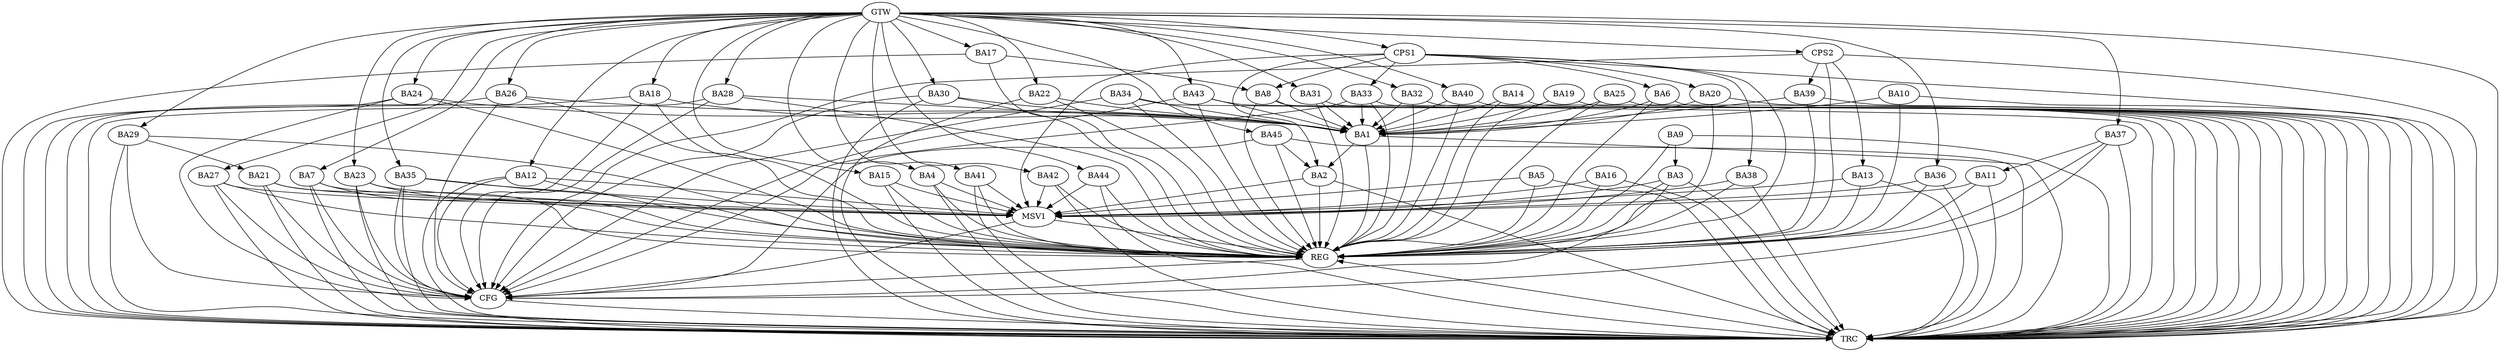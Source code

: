 strict digraph G {
  BA1 [ label="BA1" ];
  BA2 [ label="BA2" ];
  BA3 [ label="BA3" ];
  BA4 [ label="BA4" ];
  BA5 [ label="BA5" ];
  BA6 [ label="BA6" ];
  BA7 [ label="BA7" ];
  BA8 [ label="BA8" ];
  BA9 [ label="BA9" ];
  BA10 [ label="BA10" ];
  BA11 [ label="BA11" ];
  BA12 [ label="BA12" ];
  BA13 [ label="BA13" ];
  BA14 [ label="BA14" ];
  BA15 [ label="BA15" ];
  BA16 [ label="BA16" ];
  BA17 [ label="BA17" ];
  BA18 [ label="BA18" ];
  BA19 [ label="BA19" ];
  BA20 [ label="BA20" ];
  BA21 [ label="BA21" ];
  BA22 [ label="BA22" ];
  BA23 [ label="BA23" ];
  BA24 [ label="BA24" ];
  BA25 [ label="BA25" ];
  BA26 [ label="BA26" ];
  BA27 [ label="BA27" ];
  BA28 [ label="BA28" ];
  BA29 [ label="BA29" ];
  BA30 [ label="BA30" ];
  BA31 [ label="BA31" ];
  BA32 [ label="BA32" ];
  BA33 [ label="BA33" ];
  BA34 [ label="BA34" ];
  BA35 [ label="BA35" ];
  BA36 [ label="BA36" ];
  BA37 [ label="BA37" ];
  BA38 [ label="BA38" ];
  BA39 [ label="BA39" ];
  BA40 [ label="BA40" ];
  BA41 [ label="BA41" ];
  BA42 [ label="BA42" ];
  BA43 [ label="BA43" ];
  BA44 [ label="BA44" ];
  BA45 [ label="BA45" ];
  CPS1 [ label="CPS1" ];
  CPS2 [ label="CPS2" ];
  GTW [ label="GTW" ];
  REG [ label="REG" ];
  CFG [ label="CFG" ];
  TRC [ label="TRC" ];
  MSV1 [ label="MSV1" ];
  BA1 -> BA2;
  BA9 -> BA3;
  BA17 -> BA8;
  BA29 -> BA21;
  BA37 -> BA11;
  BA45 -> BA2;
  CPS1 -> BA6;
  CPS1 -> BA8;
  CPS1 -> BA38;
  CPS1 -> BA33;
  CPS1 -> BA20;
  CPS1 -> BA2;
  CPS2 -> BA13;
  CPS2 -> BA39;
  GTW -> BA4;
  GTW -> BA7;
  GTW -> BA12;
  GTW -> BA15;
  GTW -> BA17;
  GTW -> BA18;
  GTW -> BA22;
  GTW -> BA23;
  GTW -> BA24;
  GTW -> BA26;
  GTW -> BA27;
  GTW -> BA28;
  GTW -> BA29;
  GTW -> BA30;
  GTW -> BA31;
  GTW -> BA32;
  GTW -> BA35;
  GTW -> BA36;
  GTW -> BA37;
  GTW -> BA40;
  GTW -> BA41;
  GTW -> BA42;
  GTW -> BA43;
  GTW -> BA44;
  GTW -> BA45;
  GTW -> CPS1;
  GTW -> CPS2;
  BA1 -> REG;
  BA2 -> REG;
  BA3 -> REG;
  BA4 -> REG;
  BA5 -> REG;
  BA6 -> REG;
  BA7 -> REG;
  BA8 -> REG;
  BA9 -> REG;
  BA10 -> REG;
  BA11 -> REG;
  BA12 -> REG;
  BA13 -> REG;
  BA14 -> REG;
  BA15 -> REG;
  BA16 -> REG;
  BA17 -> REG;
  BA18 -> REG;
  BA19 -> REG;
  BA20 -> REG;
  BA21 -> REG;
  BA22 -> REG;
  BA23 -> REG;
  BA24 -> REG;
  BA25 -> REG;
  BA26 -> REG;
  BA27 -> REG;
  BA28 -> REG;
  BA29 -> REG;
  BA30 -> REG;
  BA31 -> REG;
  BA32 -> REG;
  BA33 -> REG;
  BA34 -> REG;
  BA35 -> REG;
  BA36 -> REG;
  BA37 -> REG;
  BA38 -> REG;
  BA39 -> REG;
  BA40 -> REG;
  BA41 -> REG;
  BA42 -> REG;
  BA43 -> REG;
  BA44 -> REG;
  BA45 -> REG;
  CPS1 -> REG;
  CPS2 -> REG;
  BA21 -> CFG;
  BA26 -> CFG;
  BA37 -> CFG;
  BA28 -> CFG;
  BA27 -> CFG;
  BA45 -> CFG;
  BA7 -> CFG;
  BA34 -> CFG;
  BA35 -> CFG;
  BA30 -> CFG;
  BA18 -> CFG;
  BA3 -> CFG;
  BA29 -> CFG;
  BA43 -> CFG;
  CPS2 -> CFG;
  BA12 -> CFG;
  BA24 -> CFG;
  BA33 -> CFG;
  BA23 -> CFG;
  REG -> CFG;
  BA1 -> TRC;
  BA2 -> TRC;
  BA3 -> TRC;
  BA4 -> TRC;
  BA5 -> TRC;
  BA6 -> TRC;
  BA7 -> TRC;
  BA8 -> TRC;
  BA9 -> TRC;
  BA10 -> TRC;
  BA11 -> TRC;
  BA12 -> TRC;
  BA13 -> TRC;
  BA14 -> TRC;
  BA15 -> TRC;
  BA16 -> TRC;
  BA17 -> TRC;
  BA18 -> TRC;
  BA19 -> TRC;
  BA20 -> TRC;
  BA21 -> TRC;
  BA22 -> TRC;
  BA23 -> TRC;
  BA24 -> TRC;
  BA25 -> TRC;
  BA26 -> TRC;
  BA27 -> TRC;
  BA28 -> TRC;
  BA29 -> TRC;
  BA30 -> TRC;
  BA31 -> TRC;
  BA32 -> TRC;
  BA33 -> TRC;
  BA34 -> TRC;
  BA35 -> TRC;
  BA36 -> TRC;
  BA37 -> TRC;
  BA38 -> TRC;
  BA39 -> TRC;
  BA40 -> TRC;
  BA41 -> TRC;
  BA42 -> TRC;
  BA43 -> TRC;
  BA44 -> TRC;
  BA45 -> TRC;
  CPS1 -> TRC;
  CPS2 -> TRC;
  GTW -> TRC;
  CFG -> TRC;
  TRC -> REG;
  BA10 -> BA1;
  BA34 -> BA1;
  BA6 -> BA1;
  BA30 -> BA1;
  BA20 -> BA1;
  BA33 -> BA1;
  BA8 -> BA1;
  BA19 -> BA1;
  BA32 -> BA1;
  BA24 -> BA1;
  BA39 -> BA1;
  BA43 -> BA1;
  BA18 -> BA1;
  BA22 -> BA1;
  BA31 -> BA1;
  BA26 -> BA1;
  BA25 -> BA1;
  BA14 -> BA1;
  BA28 -> BA1;
  BA40 -> BA1;
  BA2 -> MSV1;
  BA3 -> MSV1;
  BA4 -> MSV1;
  BA5 -> MSV1;
  BA13 -> MSV1;
  BA16 -> MSV1;
  BA36 -> MSV1;
  BA41 -> MSV1;
  BA44 -> MSV1;
  CPS1 -> MSV1;
  BA12 -> MSV1;
  BA35 -> MSV1;
  BA11 -> MSV1;
  BA21 -> MSV1;
  BA38 -> MSV1;
  BA23 -> MSV1;
  BA15 -> MSV1;
  BA27 -> MSV1;
  BA42 -> MSV1;
  BA7 -> MSV1;
  MSV1 -> REG;
  MSV1 -> CFG;
}
